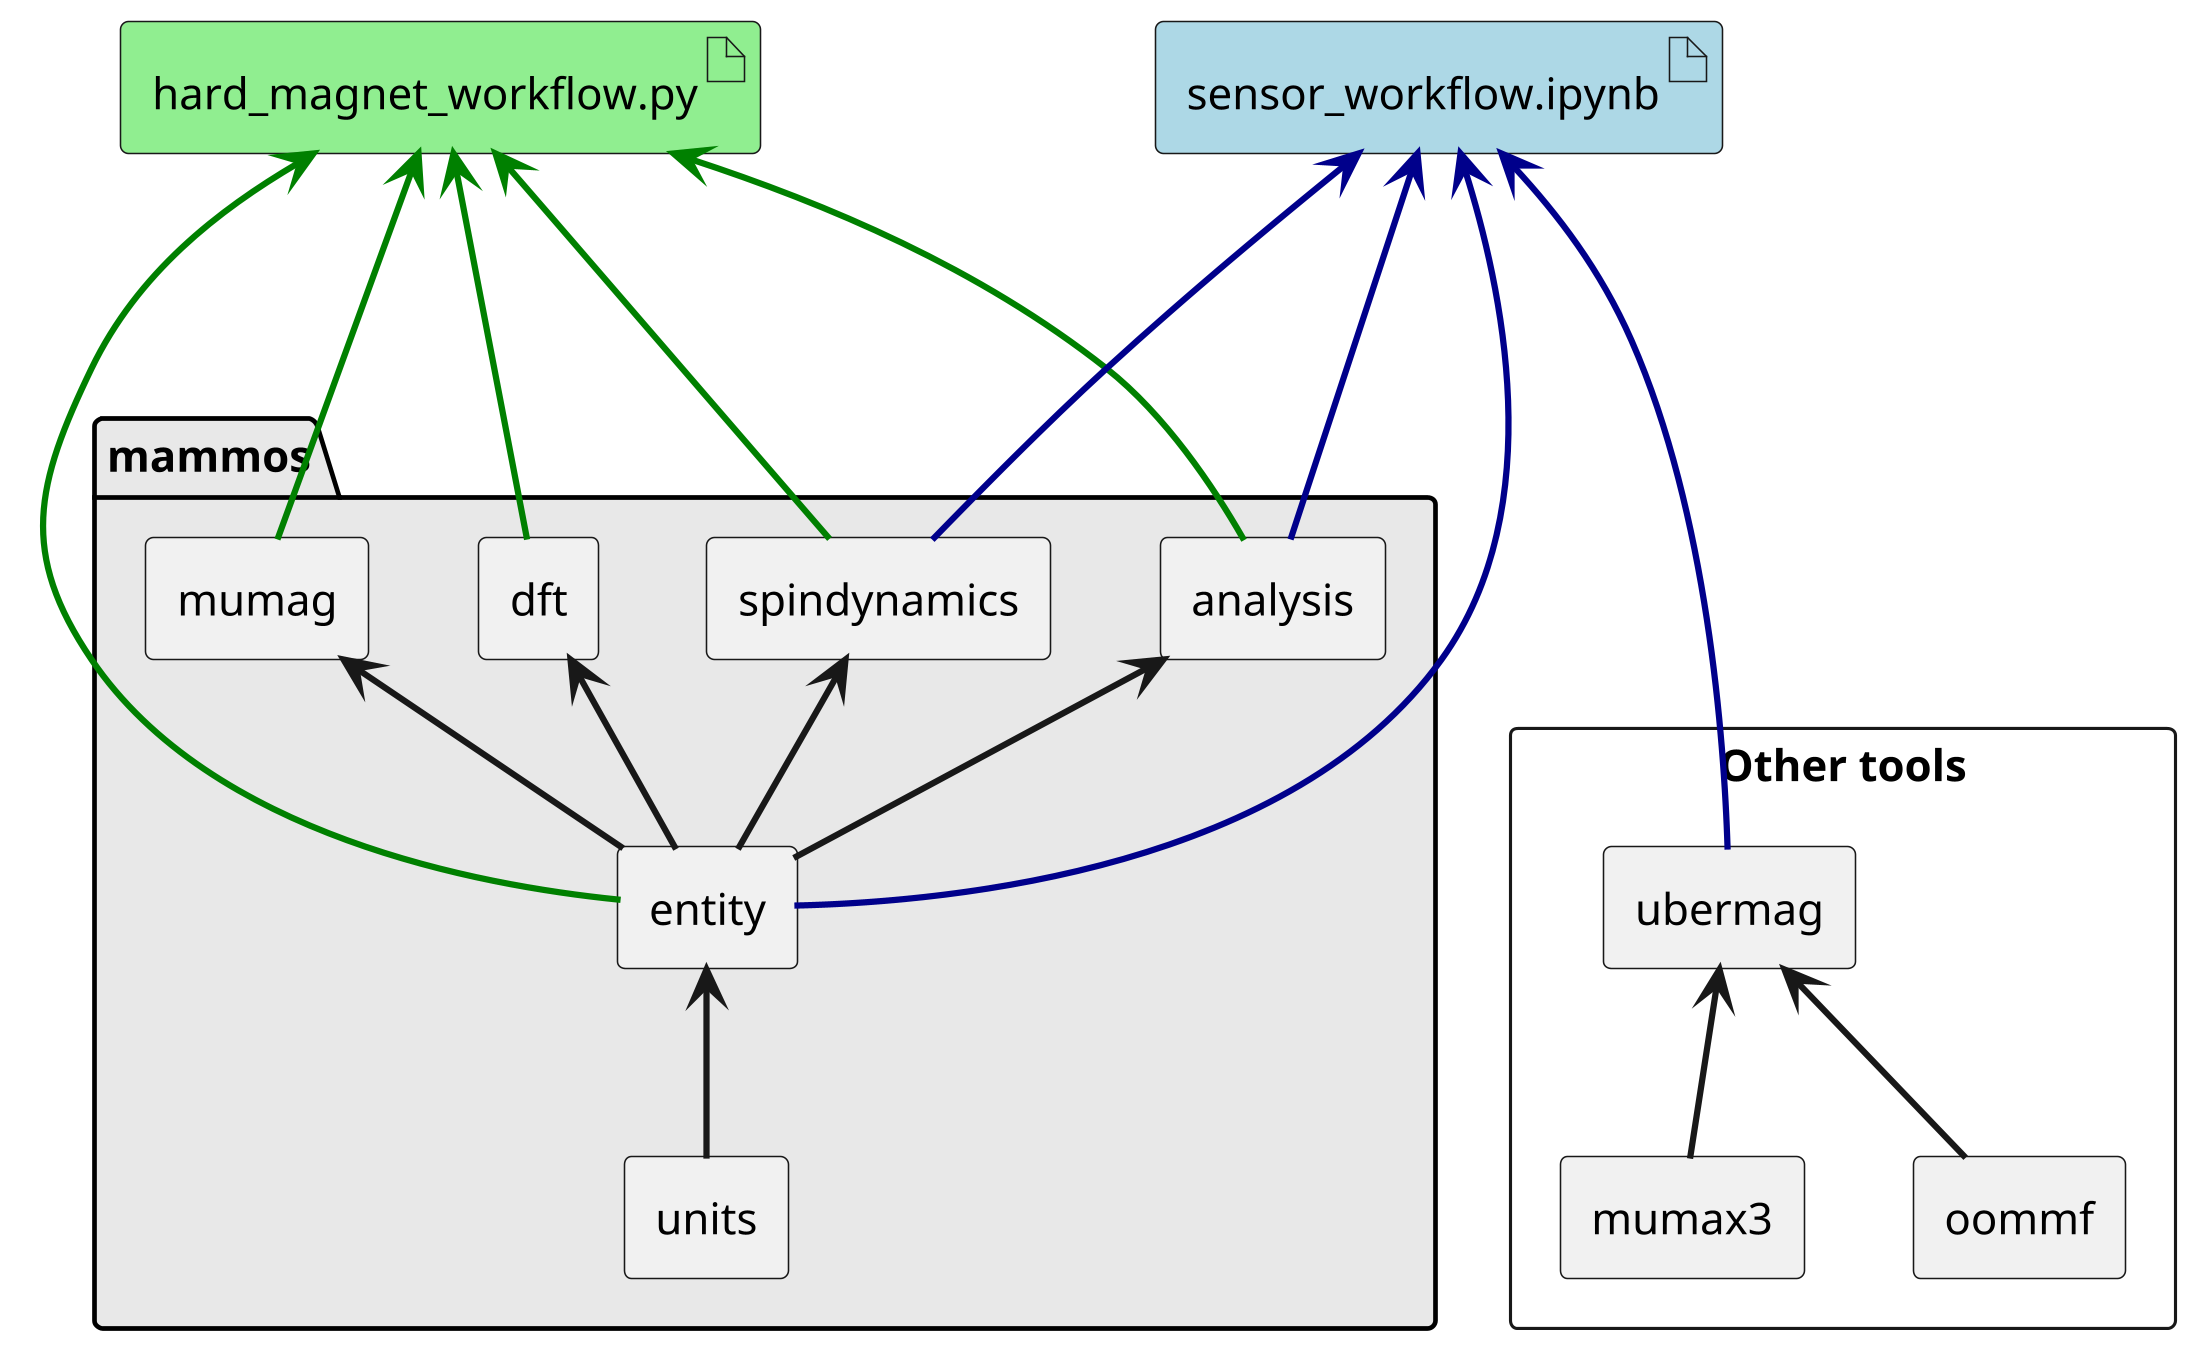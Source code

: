 @startumlp
skinparam componentStyle rectangle
skinparam defaultTextAlignment center
skinparam ArrowThickness 2
skinparam defaultFontName Menlo
skinparam dpi 300


together {
  ' Core components
  package "mammos" #E8E8E8 {
    [units]
    [entity] <-- [units]
    [dft] <-- [entity]
    [spindynamics] <-- [entity]
    [mumag] <-- [entity]
    [analysis] <-- [entity]
  }
  
  ' Core components
  component "Other tools" as OtherTools {
    [ubermag] <-- [oommf]
    [ubermag] <-- [mumax3]
  }

}

' hidden lines to help placement
[analysis] -[hidden]-> [ubermag]

artifact "hard_magnet_workflow.py" as HardMagnetWorkflow #LightGreen

artifact "sensor_workflow.ipynb" as SensorWorkflow #LightBlue

HardMagnetWorkflow <--[#green]- entity 
' HardMagnetWorkflow <--[#green]- units 
HardMagnetWorkflow <--[#green]- mumag 
HardMagnetWorkflow <--[#green]- spindynamics
HardMagnetWorkflow <--[#green]- dft
HardMagnetWorkflow <--[#green]- analysis

SensorWorkflow <--[#darkblue]- entity 
' SensorWorkflow <--[#darkblue]- units 
SensorWorkflow <--[#darkblue]- spindynamics
SensorWorkflow <--[#darkblue]- analysis
SensorWorkflow <--[#darkblue]- ubermag



@enduml
